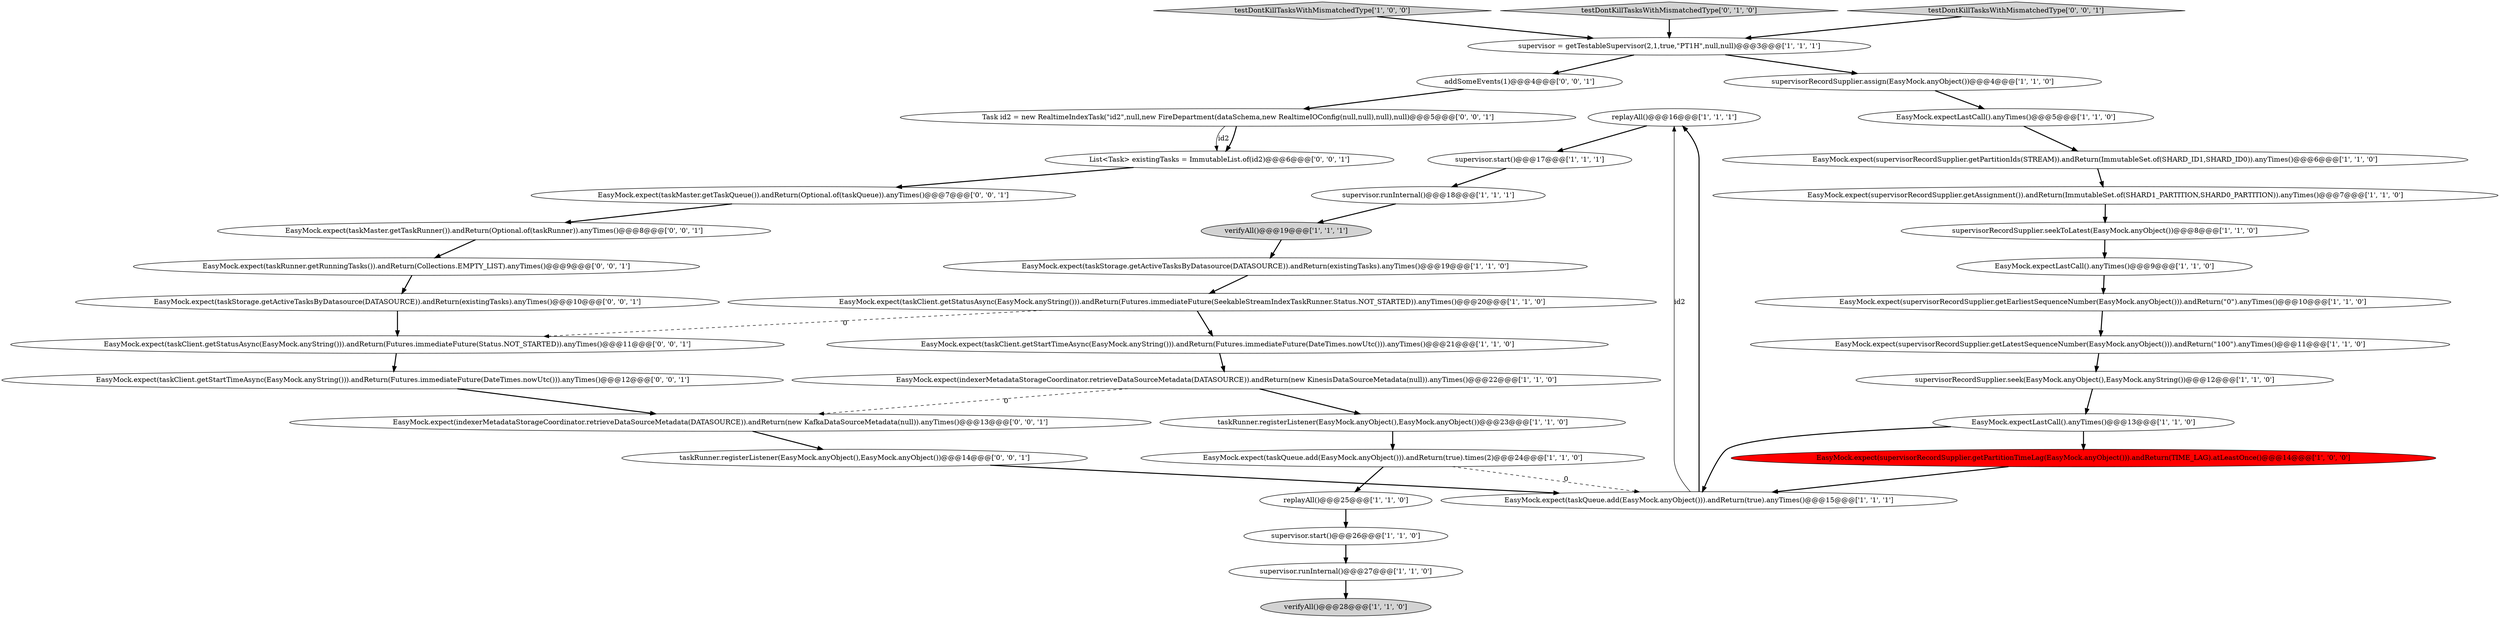 digraph {
27 [style = filled, label = "replayAll()@@@16@@@['1', '1', '1']", fillcolor = white, shape = ellipse image = "AAA0AAABBB1BBB"];
3 [style = filled, label = "EasyMock.expect(taskClient.getStatusAsync(EasyMock.anyString())).andReturn(Futures.immediateFuture(SeekableStreamIndexTaskRunner.Status.NOT_STARTED)).anyTimes()@@@20@@@['1', '1', '0']", fillcolor = white, shape = ellipse image = "AAA0AAABBB1BBB"];
2 [style = filled, label = "supervisor.start()@@@17@@@['1', '1', '1']", fillcolor = white, shape = ellipse image = "AAA0AAABBB1BBB"];
6 [style = filled, label = "EasyMock.expectLastCall().anyTimes()@@@13@@@['1', '1', '0']", fillcolor = white, shape = ellipse image = "AAA0AAABBB1BBB"];
29 [style = filled, label = "EasyMock.expect(indexerMetadataStorageCoordinator.retrieveDataSourceMetadata(DATASOURCE)).andReturn(new KafkaDataSourceMetadata(null)).anyTimes()@@@13@@@['0', '0', '1']", fillcolor = white, shape = ellipse image = "AAA0AAABBB3BBB"];
26 [style = filled, label = "EasyMock.expect(indexerMetadataStorageCoordinator.retrieveDataSourceMetadata(DATASOURCE)).andReturn(new KinesisDataSourceMetadata(null)).anyTimes()@@@22@@@['1', '1', '0']", fillcolor = white, shape = ellipse image = "AAA0AAABBB1BBB"];
34 [style = filled, label = "EasyMock.expect(taskMaster.getTaskRunner()).andReturn(Optional.of(taskRunner)).anyTimes()@@@8@@@['0', '0', '1']", fillcolor = white, shape = ellipse image = "AAA0AAABBB3BBB"];
11 [style = filled, label = "EasyMock.expectLastCall().anyTimes()@@@9@@@['1', '1', '0']", fillcolor = white, shape = ellipse image = "AAA0AAABBB1BBB"];
25 [style = filled, label = "EasyMock.expect(taskStorage.getActiveTasksByDatasource(DATASOURCE)).andReturn(existingTasks).anyTimes()@@@19@@@['1', '1', '0']", fillcolor = white, shape = ellipse image = "AAA0AAABBB1BBB"];
33 [style = filled, label = "Task id2 = new RealtimeIndexTask(\"id2\",null,new FireDepartment(dataSchema,new RealtimeIOConfig(null,null),null),null)@@@5@@@['0', '0', '1']", fillcolor = white, shape = ellipse image = "AAA0AAABBB3BBB"];
22 [style = filled, label = "EasyMock.expect(taskClient.getStartTimeAsync(EasyMock.anyString())).andReturn(Futures.immediateFuture(DateTimes.nowUtc())).anyTimes()@@@21@@@['1', '1', '0']", fillcolor = white, shape = ellipse image = "AAA0AAABBB1BBB"];
10 [style = filled, label = "supervisor.runInternal()@@@18@@@['1', '1', '1']", fillcolor = white, shape = ellipse image = "AAA0AAABBB1BBB"];
18 [style = filled, label = "supervisor.runInternal()@@@27@@@['1', '1', '0']", fillcolor = white, shape = ellipse image = "AAA0AAABBB1BBB"];
40 [style = filled, label = "EasyMock.expect(taskMaster.getTaskQueue()).andReturn(Optional.of(taskQueue)).anyTimes()@@@7@@@['0', '0', '1']", fillcolor = white, shape = ellipse image = "AAA0AAABBB3BBB"];
39 [style = filled, label = "taskRunner.registerListener(EasyMock.anyObject(),EasyMock.anyObject())@@@14@@@['0', '0', '1']", fillcolor = white, shape = ellipse image = "AAA0AAABBB3BBB"];
7 [style = filled, label = "testDontKillTasksWithMismatchedType['1', '0', '0']", fillcolor = lightgray, shape = diamond image = "AAA0AAABBB1BBB"];
23 [style = filled, label = "EasyMock.expect(supervisorRecordSupplier.getPartitionIds(STREAM)).andReturn(ImmutableSet.of(SHARD_ID1,SHARD_ID0)).anyTimes()@@@6@@@['1', '1', '0']", fillcolor = white, shape = ellipse image = "AAA0AAABBB1BBB"];
20 [style = filled, label = "EasyMock.expect(supervisorRecordSupplier.getEarliestSequenceNumber(EasyMock.anyObject())).andReturn(\"0\").anyTimes()@@@10@@@['1', '1', '0']", fillcolor = white, shape = ellipse image = "AAA0AAABBB1BBB"];
36 [style = filled, label = "EasyMock.expect(taskRunner.getRunningTasks()).andReturn(Collections.EMPTY_LIST).anyTimes()@@@9@@@['0', '0', '1']", fillcolor = white, shape = ellipse image = "AAA0AAABBB3BBB"];
12 [style = filled, label = "EasyMock.expect(taskQueue.add(EasyMock.anyObject())).andReturn(true).anyTimes()@@@15@@@['1', '1', '1']", fillcolor = white, shape = ellipse image = "AAA0AAABBB1BBB"];
19 [style = filled, label = "EasyMock.expect(supervisorRecordSupplier.getLatestSequenceNumber(EasyMock.anyObject())).andReturn(\"100\").anyTimes()@@@11@@@['1', '1', '0']", fillcolor = white, shape = ellipse image = "AAA0AAABBB1BBB"];
35 [style = filled, label = "List<Task> existingTasks = ImmutableList.of(id2)@@@6@@@['0', '0', '1']", fillcolor = white, shape = ellipse image = "AAA0AAABBB3BBB"];
0 [style = filled, label = "replayAll()@@@25@@@['1', '1', '0']", fillcolor = white, shape = ellipse image = "AAA0AAABBB1BBB"];
13 [style = filled, label = "supervisor = getTestableSupervisor(2,1,true,\"PT1H\",null,null)@@@3@@@['1', '1', '1']", fillcolor = white, shape = ellipse image = "AAA0AAABBB1BBB"];
37 [style = filled, label = "EasyMock.expect(taskClient.getStatusAsync(EasyMock.anyString())).andReturn(Futures.immediateFuture(Status.NOT_STARTED)).anyTimes()@@@11@@@['0', '0', '1']", fillcolor = white, shape = ellipse image = "AAA0AAABBB3BBB"];
5 [style = filled, label = "supervisor.start()@@@26@@@['1', '1', '0']", fillcolor = white, shape = ellipse image = "AAA0AAABBB1BBB"];
8 [style = filled, label = "supervisorRecordSupplier.seekToLatest(EasyMock.anyObject())@@@8@@@['1', '1', '0']", fillcolor = white, shape = ellipse image = "AAA0AAABBB1BBB"];
30 [style = filled, label = "EasyMock.expect(taskClient.getStartTimeAsync(EasyMock.anyString())).andReturn(Futures.immediateFuture(DateTimes.nowUtc())).anyTimes()@@@12@@@['0', '0', '1']", fillcolor = white, shape = ellipse image = "AAA0AAABBB3BBB"];
1 [style = filled, label = "EasyMock.expect(supervisorRecordSupplier.getPartitionTimeLag(EasyMock.anyObject())).andReturn(TIME_LAG).atLeastOnce()@@@14@@@['1', '0', '0']", fillcolor = red, shape = ellipse image = "AAA1AAABBB1BBB"];
21 [style = filled, label = "EasyMock.expectLastCall().anyTimes()@@@5@@@['1', '1', '0']", fillcolor = white, shape = ellipse image = "AAA0AAABBB1BBB"];
32 [style = filled, label = "addSomeEvents(1)@@@4@@@['0', '0', '1']", fillcolor = white, shape = ellipse image = "AAA0AAABBB3BBB"];
28 [style = filled, label = "testDontKillTasksWithMismatchedType['0', '1', '0']", fillcolor = lightgray, shape = diamond image = "AAA0AAABBB2BBB"];
31 [style = filled, label = "EasyMock.expect(taskStorage.getActiveTasksByDatasource(DATASOURCE)).andReturn(existingTasks).anyTimes()@@@10@@@['0', '0', '1']", fillcolor = white, shape = ellipse image = "AAA0AAABBB3BBB"];
9 [style = filled, label = "EasyMock.expect(taskQueue.add(EasyMock.anyObject())).andReturn(true).times(2)@@@24@@@['1', '1', '0']", fillcolor = white, shape = ellipse image = "AAA0AAABBB1BBB"];
16 [style = filled, label = "verifyAll()@@@19@@@['1', '1', '1']", fillcolor = lightgray, shape = ellipse image = "AAA0AAABBB1BBB"];
17 [style = filled, label = "taskRunner.registerListener(EasyMock.anyObject(),EasyMock.anyObject())@@@23@@@['1', '1', '0']", fillcolor = white, shape = ellipse image = "AAA0AAABBB1BBB"];
38 [style = filled, label = "testDontKillTasksWithMismatchedType['0', '0', '1']", fillcolor = lightgray, shape = diamond image = "AAA0AAABBB3BBB"];
14 [style = filled, label = "supervisorRecordSupplier.assign(EasyMock.anyObject())@@@4@@@['1', '1', '0']", fillcolor = white, shape = ellipse image = "AAA0AAABBB1BBB"];
15 [style = filled, label = "EasyMock.expect(supervisorRecordSupplier.getAssignment()).andReturn(ImmutableSet.of(SHARD1_PARTITION,SHARD0_PARTITION)).anyTimes()@@@7@@@['1', '1', '0']", fillcolor = white, shape = ellipse image = "AAA0AAABBB1BBB"];
4 [style = filled, label = "supervisorRecordSupplier.seek(EasyMock.anyObject(),EasyMock.anyString())@@@12@@@['1', '1', '0']", fillcolor = white, shape = ellipse image = "AAA0AAABBB1BBB"];
24 [style = filled, label = "verifyAll()@@@28@@@['1', '1', '0']", fillcolor = lightgray, shape = ellipse image = "AAA0AAABBB1BBB"];
7->13 [style = bold, label=""];
22->26 [style = bold, label=""];
11->20 [style = bold, label=""];
31->37 [style = bold, label=""];
33->35 [style = bold, label=""];
18->24 [style = bold, label=""];
13->32 [style = bold, label=""];
9->0 [style = bold, label=""];
26->17 [style = bold, label=""];
4->6 [style = bold, label=""];
29->39 [style = bold, label=""];
3->37 [style = dashed, label="0"];
37->30 [style = bold, label=""];
17->9 [style = bold, label=""];
36->31 [style = bold, label=""];
25->3 [style = bold, label=""];
23->15 [style = bold, label=""];
28->13 [style = bold, label=""];
16->25 [style = bold, label=""];
5->18 [style = bold, label=""];
40->34 [style = bold, label=""];
2->10 [style = bold, label=""];
3->22 [style = bold, label=""];
30->29 [style = bold, label=""];
32->33 [style = bold, label=""];
6->1 [style = bold, label=""];
35->40 [style = bold, label=""];
10->16 [style = bold, label=""];
12->27 [style = solid, label="id2"];
34->36 [style = bold, label=""];
39->12 [style = bold, label=""];
1->12 [style = bold, label=""];
9->12 [style = dashed, label="0"];
19->4 [style = bold, label=""];
33->35 [style = solid, label="id2"];
20->19 [style = bold, label=""];
38->13 [style = bold, label=""];
8->11 [style = bold, label=""];
26->29 [style = dashed, label="0"];
13->14 [style = bold, label=""];
12->27 [style = bold, label=""];
15->8 [style = bold, label=""];
14->21 [style = bold, label=""];
27->2 [style = bold, label=""];
0->5 [style = bold, label=""];
21->23 [style = bold, label=""];
6->12 [style = bold, label=""];
}

